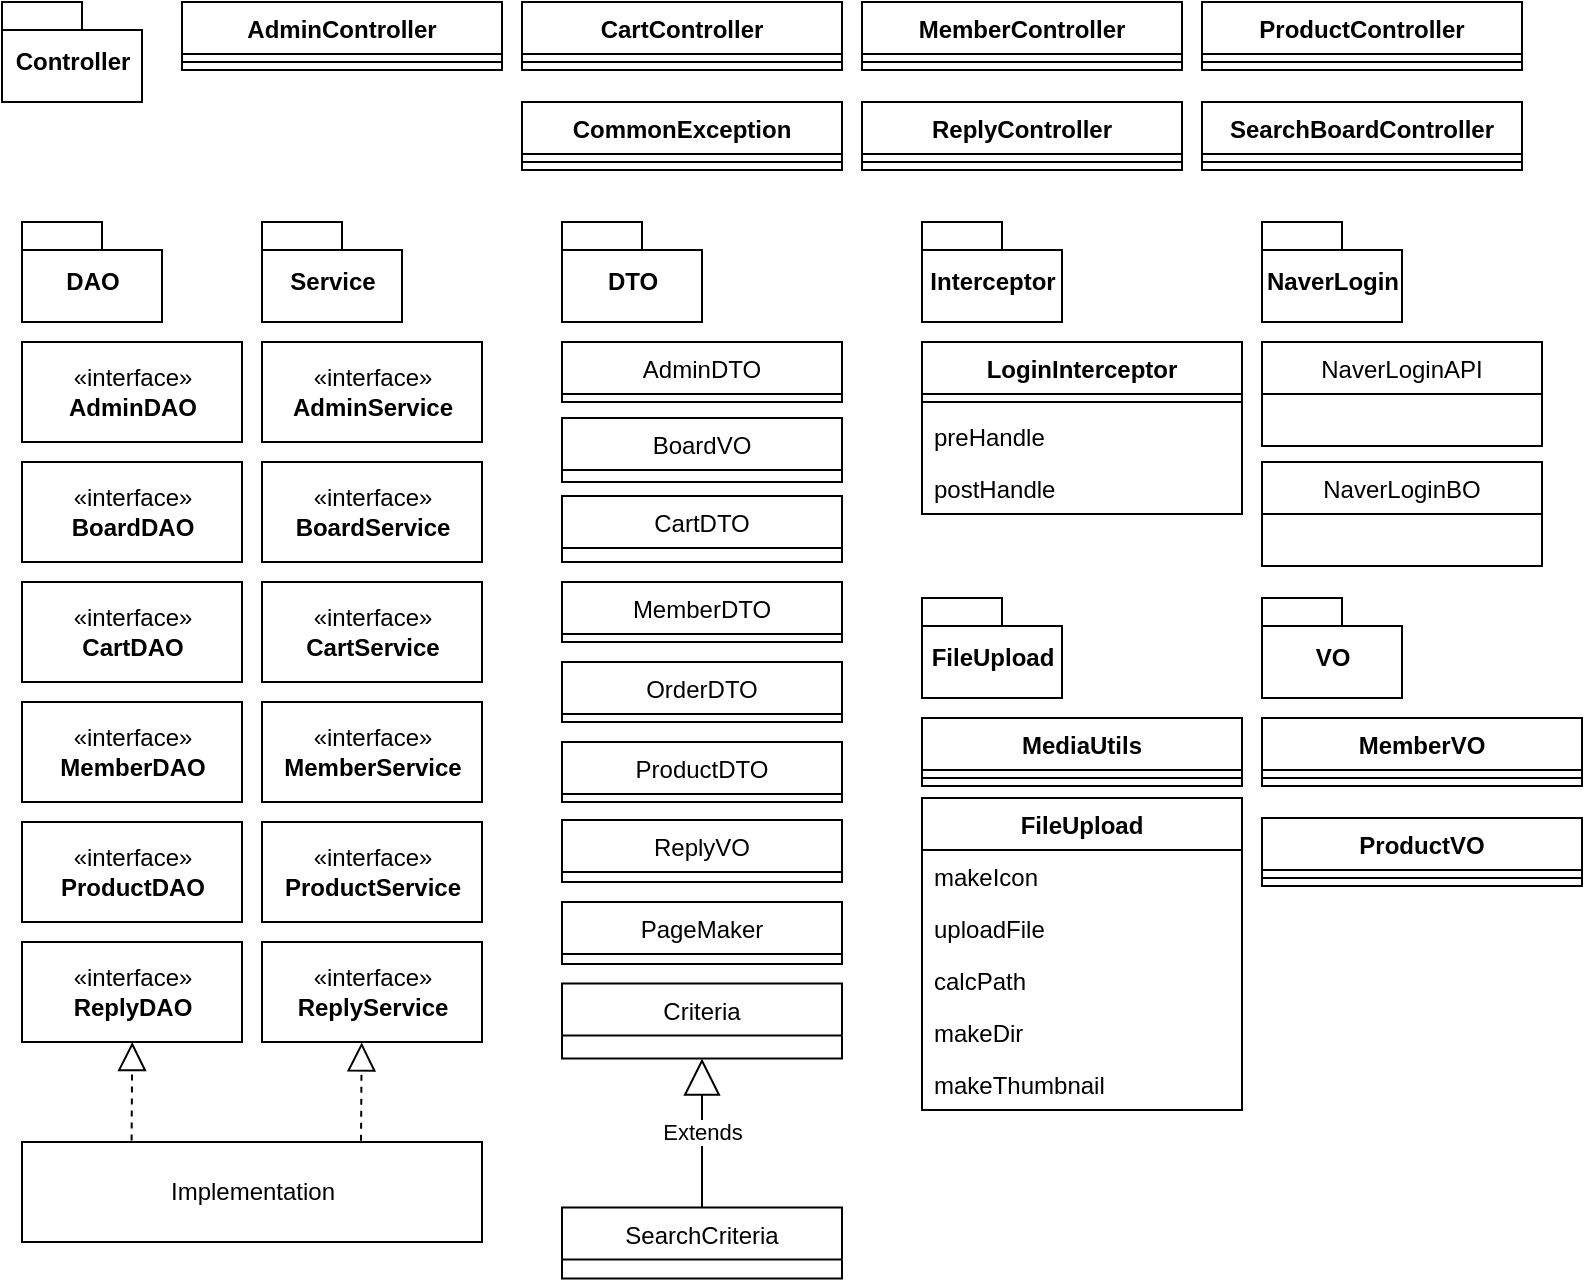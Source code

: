 <mxfile version="12.6.2" type="github">
  <diagram id="OF4UJr2BFKB1ryTt_pZF" name="Page-1">
    <mxGraphModel dx="1422" dy="762" grid="1" gridSize="10" guides="1" tooltips="1" connect="1" arrows="1" fold="1" page="1" pageScale="1" pageWidth="827" pageHeight="1169" math="0" shadow="0">
      <root>
        <mxCell id="0"/>
        <mxCell id="1" parent="0"/>
        <mxCell id="ZGdE2x68xGbfFGC_v7V8-2" value="«interface»&lt;br&gt;&lt;b&gt;AdminDAO&lt;/b&gt;" style="html=1;" parent="1" vertex="1">
          <mxGeometry x="30" y="190" width="110" height="50" as="geometry"/>
        </mxCell>
        <mxCell id="ZGdE2x68xGbfFGC_v7V8-4" value="«interface»&lt;br&gt;&lt;b&gt;BoardDAO&lt;/b&gt;" style="html=1;" parent="1" vertex="1">
          <mxGeometry x="30" y="250" width="110" height="50" as="geometry"/>
        </mxCell>
        <mxCell id="ZGdE2x68xGbfFGC_v7V8-5" value="«interface»&lt;br&gt;&lt;b&gt;CartDAO&lt;/b&gt;" style="html=1;" parent="1" vertex="1">
          <mxGeometry x="30" y="310" width="110" height="50" as="geometry"/>
        </mxCell>
        <mxCell id="ZGdE2x68xGbfFGC_v7V8-6" value="«interface»&lt;br&gt;&lt;b&gt;MemberDAO&lt;/b&gt;" style="html=1;" parent="1" vertex="1">
          <mxGeometry x="30" y="370" width="110" height="50" as="geometry"/>
        </mxCell>
        <mxCell id="ZGdE2x68xGbfFGC_v7V8-7" value="«interface»&lt;br&gt;&lt;b&gt;ProductDAO&lt;/b&gt;" style="html=1;" parent="1" vertex="1">
          <mxGeometry x="30" y="430" width="110" height="50" as="geometry"/>
        </mxCell>
        <mxCell id="ZGdE2x68xGbfFGC_v7V8-8" value="«interface»&lt;br&gt;&lt;b&gt;ReplyDAO&lt;/b&gt;" style="html=1;" parent="1" vertex="1">
          <mxGeometry x="30" y="490" width="110" height="50" as="geometry"/>
        </mxCell>
        <mxCell id="ZGdE2x68xGbfFGC_v7V8-9" value="«interface»&lt;br&gt;&lt;b&gt;AdminService&lt;/b&gt;" style="html=1;" parent="1" vertex="1">
          <mxGeometry x="150" y="190" width="110" height="50" as="geometry"/>
        </mxCell>
        <mxCell id="ZGdE2x68xGbfFGC_v7V8-10" value="«interface»&lt;br&gt;&lt;b&gt;Board&lt;/b&gt;&lt;b&gt;Service&lt;/b&gt;" style="html=1;" parent="1" vertex="1">
          <mxGeometry x="150" y="250" width="110" height="50" as="geometry"/>
        </mxCell>
        <mxCell id="ZGdE2x68xGbfFGC_v7V8-11" value="«interface»&lt;br&gt;&lt;b&gt;Cart&lt;/b&gt;&lt;b&gt;Service&lt;/b&gt;" style="html=1;" parent="1" vertex="1">
          <mxGeometry x="150" y="310" width="110" height="50" as="geometry"/>
        </mxCell>
        <mxCell id="ZGdE2x68xGbfFGC_v7V8-12" value="«interface»&lt;br&gt;&lt;b&gt;Member&lt;/b&gt;&lt;b&gt;Service&lt;/b&gt;" style="html=1;" parent="1" vertex="1">
          <mxGeometry x="150" y="370" width="110" height="50" as="geometry"/>
        </mxCell>
        <mxCell id="ZGdE2x68xGbfFGC_v7V8-13" value="«interface»&lt;br&gt;&lt;b&gt;Product&lt;/b&gt;&lt;b&gt;Service&lt;/b&gt;" style="html=1;" parent="1" vertex="1">
          <mxGeometry x="150" y="430" width="110" height="50" as="geometry"/>
        </mxCell>
        <mxCell id="ZGdE2x68xGbfFGC_v7V8-14" value="«interface»&lt;br&gt;&lt;b&gt;Reply&lt;/b&gt;&lt;b&gt;Service&lt;/b&gt;" style="html=1;" parent="1" vertex="1">
          <mxGeometry x="150" y="490" width="110" height="50" as="geometry"/>
        </mxCell>
        <mxCell id="ZGdE2x68xGbfFGC_v7V8-17" value="DAO" style="shape=folder;fontStyle=1;spacingTop=10;tabWidth=40;tabHeight=14;tabPosition=left;html=1;" parent="1" vertex="1">
          <mxGeometry x="30" y="130" width="70" height="50" as="geometry"/>
        </mxCell>
        <mxCell id="ZGdE2x68xGbfFGC_v7V8-18" value="Service" style="shape=folder;fontStyle=1;spacingTop=10;tabWidth=40;tabHeight=14;tabPosition=left;html=1;" parent="1" vertex="1">
          <mxGeometry x="150" y="130" width="70" height="50" as="geometry"/>
        </mxCell>
        <mxCell id="ZGdE2x68xGbfFGC_v7V8-20" value="AdminController" style="swimlane;fontStyle=1;align=center;verticalAlign=top;childLayout=stackLayout;horizontal=1;startSize=26;horizontalStack=0;resizeParent=1;resizeParentMax=0;resizeLast=0;collapsible=1;marginBottom=0;" parent="1" vertex="1">
          <mxGeometry x="110" y="20" width="160" height="34" as="geometry">
            <mxRectangle x="110" y="20" width="130" height="26" as="alternateBounds"/>
          </mxGeometry>
        </mxCell>
        <mxCell id="ZGdE2x68xGbfFGC_v7V8-22" value="" style="line;strokeWidth=1;fillColor=none;align=left;verticalAlign=middle;spacingTop=-1;spacingLeft=3;spacingRight=3;rotatable=0;labelPosition=right;points=[];portConstraint=eastwest;" parent="ZGdE2x68xGbfFGC_v7V8-20" vertex="1">
          <mxGeometry y="26" width="160" height="8" as="geometry"/>
        </mxCell>
        <mxCell id="ZGdE2x68xGbfFGC_v7V8-24" value="CartController" style="swimlane;fontStyle=1;align=center;verticalAlign=top;childLayout=stackLayout;horizontal=1;startSize=26;horizontalStack=0;resizeParent=1;resizeParentMax=0;resizeLast=0;collapsible=1;marginBottom=0;" parent="1" vertex="1">
          <mxGeometry x="280" y="20" width="160" height="34" as="geometry">
            <mxRectangle x="110" y="20" width="130" height="26" as="alternateBounds"/>
          </mxGeometry>
        </mxCell>
        <mxCell id="ZGdE2x68xGbfFGC_v7V8-26" value="" style="line;strokeWidth=1;fillColor=none;align=left;verticalAlign=middle;spacingTop=-1;spacingLeft=3;spacingRight=3;rotatable=0;labelPosition=right;points=[];portConstraint=eastwest;" parent="ZGdE2x68xGbfFGC_v7V8-24" vertex="1">
          <mxGeometry y="26" width="160" height="8" as="geometry"/>
        </mxCell>
        <mxCell id="ZGdE2x68xGbfFGC_v7V8-28" value="MemberController" style="swimlane;fontStyle=1;align=center;verticalAlign=top;childLayout=stackLayout;horizontal=1;startSize=26;horizontalStack=0;resizeParent=1;resizeParentMax=0;resizeLast=0;collapsible=1;marginBottom=0;" parent="1" vertex="1">
          <mxGeometry x="450" y="20" width="160" height="34" as="geometry">
            <mxRectangle x="110" y="20" width="130" height="26" as="alternateBounds"/>
          </mxGeometry>
        </mxCell>
        <mxCell id="ZGdE2x68xGbfFGC_v7V8-30" value="" style="line;strokeWidth=1;fillColor=none;align=left;verticalAlign=middle;spacingTop=-1;spacingLeft=3;spacingRight=3;rotatable=0;labelPosition=right;points=[];portConstraint=eastwest;" parent="ZGdE2x68xGbfFGC_v7V8-28" vertex="1">
          <mxGeometry y="26" width="160" height="8" as="geometry"/>
        </mxCell>
        <mxCell id="ZGdE2x68xGbfFGC_v7V8-32" value="Controller" style="shape=folder;fontStyle=1;spacingTop=10;tabWidth=40;tabHeight=14;tabPosition=left;html=1;" parent="1" vertex="1">
          <mxGeometry x="20" y="20" width="70" height="50" as="geometry"/>
        </mxCell>
        <mxCell id="ZGdE2x68xGbfFGC_v7V8-36" value="ProductController" style="swimlane;fontStyle=1;align=center;verticalAlign=top;childLayout=stackLayout;horizontal=1;startSize=26;horizontalStack=0;resizeParent=1;resizeParentMax=0;resizeLast=0;collapsible=1;marginBottom=0;" parent="1" vertex="1">
          <mxGeometry x="620" y="20" width="160" height="34" as="geometry">
            <mxRectangle x="110" y="20" width="130" height="26" as="alternateBounds"/>
          </mxGeometry>
        </mxCell>
        <mxCell id="ZGdE2x68xGbfFGC_v7V8-38" value="" style="line;strokeWidth=1;fillColor=none;align=left;verticalAlign=middle;spacingTop=-1;spacingLeft=3;spacingRight=3;rotatable=0;labelPosition=right;points=[];portConstraint=eastwest;" parent="ZGdE2x68xGbfFGC_v7V8-36" vertex="1">
          <mxGeometry y="26" width="160" height="8" as="geometry"/>
        </mxCell>
        <mxCell id="ZGdE2x68xGbfFGC_v7V8-40" value="ReplyController" style="swimlane;fontStyle=1;align=center;verticalAlign=top;childLayout=stackLayout;horizontal=1;startSize=26;horizontalStack=0;resizeParent=1;resizeParentMax=0;resizeLast=0;collapsible=1;marginBottom=0;" parent="1" vertex="1">
          <mxGeometry x="450" y="70" width="160" height="34" as="geometry">
            <mxRectangle x="110" y="20" width="130" height="26" as="alternateBounds"/>
          </mxGeometry>
        </mxCell>
        <mxCell id="ZGdE2x68xGbfFGC_v7V8-42" value="" style="line;strokeWidth=1;fillColor=none;align=left;verticalAlign=middle;spacingTop=-1;spacingLeft=3;spacingRight=3;rotatable=0;labelPosition=right;points=[];portConstraint=eastwest;" parent="ZGdE2x68xGbfFGC_v7V8-40" vertex="1">
          <mxGeometry y="26" width="160" height="8" as="geometry"/>
        </mxCell>
        <mxCell id="ZGdE2x68xGbfFGC_v7V8-44" value="SearchBoardController" style="swimlane;fontStyle=1;align=center;verticalAlign=top;childLayout=stackLayout;horizontal=1;startSize=26;horizontalStack=0;resizeParent=1;resizeParentMax=0;resizeLast=0;collapsible=1;marginBottom=0;" parent="1" vertex="1">
          <mxGeometry x="620" y="70" width="160" height="34" as="geometry">
            <mxRectangle x="110" y="20" width="130" height="26" as="alternateBounds"/>
          </mxGeometry>
        </mxCell>
        <mxCell id="ZGdE2x68xGbfFGC_v7V8-46" value="" style="line;strokeWidth=1;fillColor=none;align=left;verticalAlign=middle;spacingTop=-1;spacingLeft=3;spacingRight=3;rotatable=0;labelPosition=right;points=[];portConstraint=eastwest;" parent="ZGdE2x68xGbfFGC_v7V8-44" vertex="1">
          <mxGeometry y="26" width="160" height="8" as="geometry"/>
        </mxCell>
        <mxCell id="ZGdE2x68xGbfFGC_v7V8-48" value="FileUpload" style="shape=folder;fontStyle=1;spacingTop=10;tabWidth=40;tabHeight=14;tabPosition=left;html=1;" parent="1" vertex="1">
          <mxGeometry x="480" y="318" width="70" height="50" as="geometry"/>
        </mxCell>
        <mxCell id="ZGdE2x68xGbfFGC_v7V8-49" value="NaverLogin" style="shape=folder;fontStyle=1;spacingTop=10;tabWidth=40;tabHeight=14;tabPosition=left;html=1;" parent="1" vertex="1">
          <mxGeometry x="650" y="130" width="70" height="50" as="geometry"/>
        </mxCell>
        <mxCell id="ZGdE2x68xGbfFGC_v7V8-50" value="Interceptor" style="shape=folder;fontStyle=1;spacingTop=10;tabWidth=40;tabHeight=14;tabPosition=left;html=1;" parent="1" vertex="1">
          <mxGeometry x="480" y="130" width="70" height="50" as="geometry"/>
        </mxCell>
        <mxCell id="ZGdE2x68xGbfFGC_v7V8-52" value="CommonException" style="swimlane;fontStyle=1;align=center;verticalAlign=top;childLayout=stackLayout;horizontal=1;startSize=26;horizontalStack=0;resizeParent=1;resizeParentMax=0;resizeLast=0;collapsible=1;marginBottom=0;" parent="1" vertex="1">
          <mxGeometry x="280" y="70" width="160" height="34" as="geometry">
            <mxRectangle x="110" y="20" width="130" height="26" as="alternateBounds"/>
          </mxGeometry>
        </mxCell>
        <mxCell id="ZGdE2x68xGbfFGC_v7V8-54" value="" style="line;strokeWidth=1;fillColor=none;align=left;verticalAlign=middle;spacingTop=-1;spacingLeft=3;spacingRight=3;rotatable=0;labelPosition=right;points=[];portConstraint=eastwest;" parent="ZGdE2x68xGbfFGC_v7V8-52" vertex="1">
          <mxGeometry y="26" width="160" height="8" as="geometry"/>
        </mxCell>
        <mxCell id="ZGdE2x68xGbfFGC_v7V8-57" value="VO" style="shape=folder;fontStyle=1;spacingTop=10;tabWidth=40;tabHeight=14;tabPosition=left;html=1;" parent="1" vertex="1">
          <mxGeometry x="650" y="318" width="70" height="50" as="geometry"/>
        </mxCell>
        <mxCell id="ZGdE2x68xGbfFGC_v7V8-58" value="DTO" style="shape=folder;fontStyle=1;spacingTop=10;tabWidth=40;tabHeight=14;tabPosition=left;html=1;" parent="1" vertex="1">
          <mxGeometry x="300" y="130" width="70" height="50" as="geometry"/>
        </mxCell>
        <mxCell id="DXFXkBRYs5RiqeBWQfTU-1" value="LoginInterceptor" style="swimlane;fontStyle=1;align=center;verticalAlign=top;childLayout=stackLayout;horizontal=1;startSize=26;horizontalStack=0;resizeParent=1;resizeParentMax=0;resizeLast=0;collapsible=1;marginBottom=0;" parent="1" vertex="1">
          <mxGeometry x="480" y="190" width="160" height="86" as="geometry"/>
        </mxCell>
        <mxCell id="DXFXkBRYs5RiqeBWQfTU-3" value="" style="line;strokeWidth=1;fillColor=none;align=left;verticalAlign=middle;spacingTop=-1;spacingLeft=3;spacingRight=3;rotatable=0;labelPosition=right;points=[];portConstraint=eastwest;" parent="DXFXkBRYs5RiqeBWQfTU-1" vertex="1">
          <mxGeometry y="26" width="160" height="8" as="geometry"/>
        </mxCell>
        <mxCell id="DXFXkBRYs5RiqeBWQfTU-4" value="preHandle" style="text;strokeColor=none;fillColor=none;align=left;verticalAlign=top;spacingLeft=4;spacingRight=4;overflow=hidden;rotatable=0;points=[[0,0.5],[1,0.5]];portConstraint=eastwest;" parent="DXFXkBRYs5RiqeBWQfTU-1" vertex="1">
          <mxGeometry y="34" width="160" height="26" as="geometry"/>
        </mxCell>
        <mxCell id="DXFXkBRYs5RiqeBWQfTU-23" value="postHandle&#xa;" style="text;strokeColor=none;fillColor=none;align=left;verticalAlign=top;spacingLeft=4;spacingRight=4;overflow=hidden;rotatable=0;points=[[0,0.5],[1,0.5]];portConstraint=eastwest;" parent="DXFXkBRYs5RiqeBWQfTU-1" vertex="1">
          <mxGeometry y="60" width="160" height="26" as="geometry"/>
        </mxCell>
        <mxCell id="DXFXkBRYs5RiqeBWQfTU-5" value="MediaUtils" style="swimlane;fontStyle=1;align=center;verticalAlign=top;childLayout=stackLayout;horizontal=1;startSize=26;horizontalStack=0;resizeParent=1;resizeParentMax=0;resizeLast=0;collapsible=1;marginBottom=0;" parent="1" vertex="1">
          <mxGeometry x="480" y="378" width="160" height="34" as="geometry"/>
        </mxCell>
        <mxCell id="DXFXkBRYs5RiqeBWQfTU-7" value="" style="line;strokeWidth=1;fillColor=none;align=left;verticalAlign=middle;spacingTop=-1;spacingLeft=3;spacingRight=3;rotatable=0;labelPosition=right;points=[];portConstraint=eastwest;" parent="DXFXkBRYs5RiqeBWQfTU-5" vertex="1">
          <mxGeometry y="26" width="160" height="8" as="geometry"/>
        </mxCell>
        <mxCell id="DXFXkBRYs5RiqeBWQfTU-9" value="FileUpload" style="swimlane;fontStyle=1;align=center;verticalAlign=top;childLayout=stackLayout;horizontal=1;startSize=26;horizontalStack=0;resizeParent=1;resizeParentMax=0;resizeLast=0;collapsible=1;marginBottom=0;" parent="1" vertex="1">
          <mxGeometry x="480" y="418" width="160" height="156" as="geometry"/>
        </mxCell>
        <mxCell id="DXFXkBRYs5RiqeBWQfTU-16" value="makeIcon&#xa;" style="text;strokeColor=none;fillColor=none;align=left;verticalAlign=top;spacingLeft=4;spacingRight=4;overflow=hidden;rotatable=0;points=[[0,0.5],[1,0.5]];portConstraint=eastwest;" parent="DXFXkBRYs5RiqeBWQfTU-9" vertex="1">
          <mxGeometry y="26" width="160" height="26" as="geometry"/>
        </mxCell>
        <mxCell id="DXFXkBRYs5RiqeBWQfTU-12" value="uploadFile" style="text;strokeColor=none;fillColor=none;align=left;verticalAlign=top;spacingLeft=4;spacingRight=4;overflow=hidden;rotatable=0;points=[[0,0.5],[1,0.5]];portConstraint=eastwest;" parent="DXFXkBRYs5RiqeBWQfTU-9" vertex="1">
          <mxGeometry y="52" width="160" height="26" as="geometry"/>
        </mxCell>
        <mxCell id="DXFXkBRYs5RiqeBWQfTU-13" value="calcPath" style="text;strokeColor=none;fillColor=none;align=left;verticalAlign=top;spacingLeft=4;spacingRight=4;overflow=hidden;rotatable=0;points=[[0,0.5],[1,0.5]];portConstraint=eastwest;" parent="DXFXkBRYs5RiqeBWQfTU-9" vertex="1">
          <mxGeometry y="78" width="160" height="26" as="geometry"/>
        </mxCell>
        <mxCell id="DXFXkBRYs5RiqeBWQfTU-14" value="makeDir" style="text;strokeColor=none;fillColor=none;align=left;verticalAlign=top;spacingLeft=4;spacingRight=4;overflow=hidden;rotatable=0;points=[[0,0.5],[1,0.5]];portConstraint=eastwest;" parent="DXFXkBRYs5RiqeBWQfTU-9" vertex="1">
          <mxGeometry y="104" width="160" height="26" as="geometry"/>
        </mxCell>
        <mxCell id="DXFXkBRYs5RiqeBWQfTU-15" value="makeThumbnail&#xa;" style="text;strokeColor=none;fillColor=none;align=left;verticalAlign=top;spacingLeft=4;spacingRight=4;overflow=hidden;rotatable=0;points=[[0,0.5],[1,0.5]];portConstraint=eastwest;" parent="DXFXkBRYs5RiqeBWQfTU-9" vertex="1">
          <mxGeometry y="130" width="160" height="26" as="geometry"/>
        </mxCell>
        <mxCell id="DXFXkBRYs5RiqeBWQfTU-19" value="NaverLoginAPI" style="swimlane;fontStyle=0;childLayout=stackLayout;horizontal=1;startSize=26;fillColor=none;horizontalStack=0;resizeParent=1;resizeParentMax=0;resizeLast=0;collapsible=1;marginBottom=0;" parent="1" vertex="1">
          <mxGeometry x="650" y="190" width="140" height="52" as="geometry">
            <mxRectangle x="665" y="310" width="110" height="26" as="alternateBounds"/>
          </mxGeometry>
        </mxCell>
        <mxCell id="DXFXkBRYs5RiqeBWQfTU-24" value="NaverLoginBO" style="swimlane;fontStyle=0;childLayout=stackLayout;horizontal=1;startSize=26;fillColor=none;horizontalStack=0;resizeParent=1;resizeParentMax=0;resizeLast=0;collapsible=1;marginBottom=0;" parent="1" vertex="1">
          <mxGeometry x="650" y="250" width="140" height="52" as="geometry"/>
        </mxCell>
        <mxCell id="DXFXkBRYs5RiqeBWQfTU-28" value="MemberVO" style="swimlane;fontStyle=1;align=center;verticalAlign=top;childLayout=stackLayout;horizontal=1;startSize=26;horizontalStack=0;resizeParent=1;resizeParentMax=0;resizeLast=0;collapsible=1;marginBottom=0;" parent="1" vertex="1">
          <mxGeometry x="650" y="378" width="160" height="34" as="geometry"/>
        </mxCell>
        <mxCell id="DXFXkBRYs5RiqeBWQfTU-30" value="" style="line;strokeWidth=1;fillColor=none;align=left;verticalAlign=middle;spacingTop=-1;spacingLeft=3;spacingRight=3;rotatable=0;labelPosition=right;points=[];portConstraint=eastwest;" parent="DXFXkBRYs5RiqeBWQfTU-28" vertex="1">
          <mxGeometry y="26" width="160" height="8" as="geometry"/>
        </mxCell>
        <mxCell id="DXFXkBRYs5RiqeBWQfTU-32" value="ProductVO" style="swimlane;fontStyle=1;align=center;verticalAlign=top;childLayout=stackLayout;horizontal=1;startSize=26;horizontalStack=0;resizeParent=1;resizeParentMax=0;resizeLast=0;collapsible=1;marginBottom=0;" parent="1" vertex="1">
          <mxGeometry x="650" y="428" width="160" height="34" as="geometry"/>
        </mxCell>
        <mxCell id="DXFXkBRYs5RiqeBWQfTU-34" value="" style="line;strokeWidth=1;fillColor=none;align=left;verticalAlign=middle;spacingTop=-1;spacingLeft=3;spacingRight=3;rotatable=0;labelPosition=right;points=[];portConstraint=eastwest;" parent="DXFXkBRYs5RiqeBWQfTU-32" vertex="1">
          <mxGeometry y="26" width="160" height="8" as="geometry"/>
        </mxCell>
        <mxCell id="DXFXkBRYs5RiqeBWQfTU-36" value="AdminDTO" style="swimlane;fontStyle=0;childLayout=stackLayout;horizontal=1;startSize=26;fillColor=none;horizontalStack=0;resizeParent=1;resizeParentMax=0;resizeLast=0;collapsible=1;marginBottom=0;" parent="1" vertex="1">
          <mxGeometry x="300" y="190" width="140" height="30" as="geometry"/>
        </mxCell>
        <mxCell id="OiDeRyfbak5E41qK3tfj-1" value="BoardVO" style="swimlane;fontStyle=0;childLayout=stackLayout;horizontal=1;startSize=26;fillColor=none;horizontalStack=0;resizeParent=1;resizeParentMax=0;resizeLast=0;collapsible=1;marginBottom=0;" vertex="1" parent="1">
          <mxGeometry x="300" y="228" width="140" height="32" as="geometry"/>
        </mxCell>
        <mxCell id="OiDeRyfbak5E41qK3tfj-2" value="CartDTO" style="swimlane;fontStyle=0;childLayout=stackLayout;horizontal=1;startSize=26;fillColor=none;horizontalStack=0;resizeParent=1;resizeParentMax=0;resizeLast=0;collapsible=1;marginBottom=0;" vertex="1" parent="1">
          <mxGeometry x="300" y="267" width="140" height="33" as="geometry"/>
        </mxCell>
        <mxCell id="OiDeRyfbak5E41qK3tfj-3" value="MemberDTO" style="swimlane;fontStyle=0;childLayout=stackLayout;horizontal=1;startSize=26;fillColor=none;horizontalStack=0;resizeParent=1;resizeParentMax=0;resizeLast=0;collapsible=1;marginBottom=0;" vertex="1" parent="1">
          <mxGeometry x="300" y="310" width="140" height="30" as="geometry"/>
        </mxCell>
        <mxCell id="OiDeRyfbak5E41qK3tfj-4" value="OrderDTO" style="swimlane;fontStyle=0;childLayout=stackLayout;horizontal=1;startSize=26;fillColor=none;horizontalStack=0;resizeParent=1;resizeParentMax=0;resizeLast=0;collapsible=1;marginBottom=0;" vertex="1" parent="1">
          <mxGeometry x="300" y="350" width="140" height="30" as="geometry"/>
        </mxCell>
        <mxCell id="OiDeRyfbak5E41qK3tfj-6" value="ProductDTO" style="swimlane;fontStyle=0;childLayout=stackLayout;horizontal=1;startSize=26;fillColor=none;horizontalStack=0;resizeParent=1;resizeParentMax=0;resizeLast=0;collapsible=1;marginBottom=0;" vertex="1" parent="1">
          <mxGeometry x="300" y="390" width="140" height="30" as="geometry"/>
        </mxCell>
        <mxCell id="OiDeRyfbak5E41qK3tfj-8" value="ReplyVO" style="swimlane;fontStyle=0;childLayout=stackLayout;horizontal=1;startSize=26;fillColor=none;horizontalStack=0;resizeParent=1;resizeParentMax=0;resizeLast=0;collapsible=1;marginBottom=0;" vertex="1" parent="1">
          <mxGeometry x="300" y="429" width="140" height="31" as="geometry"/>
        </mxCell>
        <mxCell id="OiDeRyfbak5E41qK3tfj-9" value="SearchCriteria" style="swimlane;fontStyle=0;childLayout=stackLayout;horizontal=1;startSize=26;fillColor=none;horizontalStack=0;resizeParent=1;resizeParentMax=0;resizeLast=0;collapsible=1;marginBottom=0;" vertex="1" parent="1">
          <mxGeometry x="300" y="622.75" width="140" height="35.5" as="geometry"/>
        </mxCell>
        <mxCell id="OiDeRyfbak5E41qK3tfj-11" value="Criteria" style="swimlane;fontStyle=0;childLayout=stackLayout;horizontal=1;startSize=26;fillColor=none;horizontalStack=0;resizeParent=1;resizeParentMax=0;resizeLast=0;collapsible=1;marginBottom=0;" vertex="1" parent="1">
          <mxGeometry x="300" y="510.75" width="140" height="37.5" as="geometry"/>
        </mxCell>
        <mxCell id="OiDeRyfbak5E41qK3tfj-12" value="Extends" style="endArrow=block;endSize=16;endFill=0;html=1;exitX=0.5;exitY=0;exitDx=0;exitDy=0;entryX=0.5;entryY=1;entryDx=0;entryDy=0;" edge="1" parent="1" source="OiDeRyfbak5E41qK3tfj-9" target="OiDeRyfbak5E41qK3tfj-11">
          <mxGeometry width="160" relative="1" as="geometry">
            <mxPoint x="110" y="592.75" as="sourcePoint"/>
            <mxPoint x="300" y="532.75" as="targetPoint"/>
            <Array as="points"/>
          </mxGeometry>
        </mxCell>
        <mxCell id="OiDeRyfbak5E41qK3tfj-21" value="" style="endArrow=block;dashed=1;endFill=0;endSize=12;html=1;exitX=0.737;exitY=-0.012;exitDx=0;exitDy=0;entryX=0.453;entryY=1.004;entryDx=0;entryDy=0;entryPerimeter=0;exitPerimeter=0;" edge="1" parent="1" source="OiDeRyfbak5E41qK3tfj-22" target="ZGdE2x68xGbfFGC_v7V8-14">
          <mxGeometry width="160" relative="1" as="geometry">
            <mxPoint x="144.8" y="540" as="sourcePoint"/>
            <mxPoint x="144.8" y="590" as="targetPoint"/>
          </mxGeometry>
        </mxCell>
        <mxCell id="OiDeRyfbak5E41qK3tfj-22" value="Implementation" style="html=1;" vertex="1" parent="1">
          <mxGeometry x="30" y="590" width="230" height="50" as="geometry"/>
        </mxCell>
        <mxCell id="OiDeRyfbak5E41qK3tfj-28" value="PageMaker" style="swimlane;fontStyle=0;childLayout=stackLayout;horizontal=1;startSize=26;fillColor=none;horizontalStack=0;resizeParent=1;resizeParentMax=0;resizeLast=0;collapsible=1;marginBottom=0;" vertex="1" parent="1">
          <mxGeometry x="300" y="470" width="140" height="31" as="geometry"/>
        </mxCell>
        <mxCell id="OiDeRyfbak5E41qK3tfj-29" value="" style="endArrow=block;dashed=1;endFill=0;endSize=12;html=1;exitX=0.737;exitY=-0.012;exitDx=0;exitDy=0;entryX=0.453;entryY=1.004;entryDx=0;entryDy=0;entryPerimeter=0;exitPerimeter=0;" edge="1" parent="1">
          <mxGeometry width="160" relative="1" as="geometry">
            <mxPoint x="84.8" y="589.2" as="sourcePoint"/>
            <mxPoint x="85.12" y="540" as="targetPoint"/>
          </mxGeometry>
        </mxCell>
      </root>
    </mxGraphModel>
  </diagram>
</mxfile>
